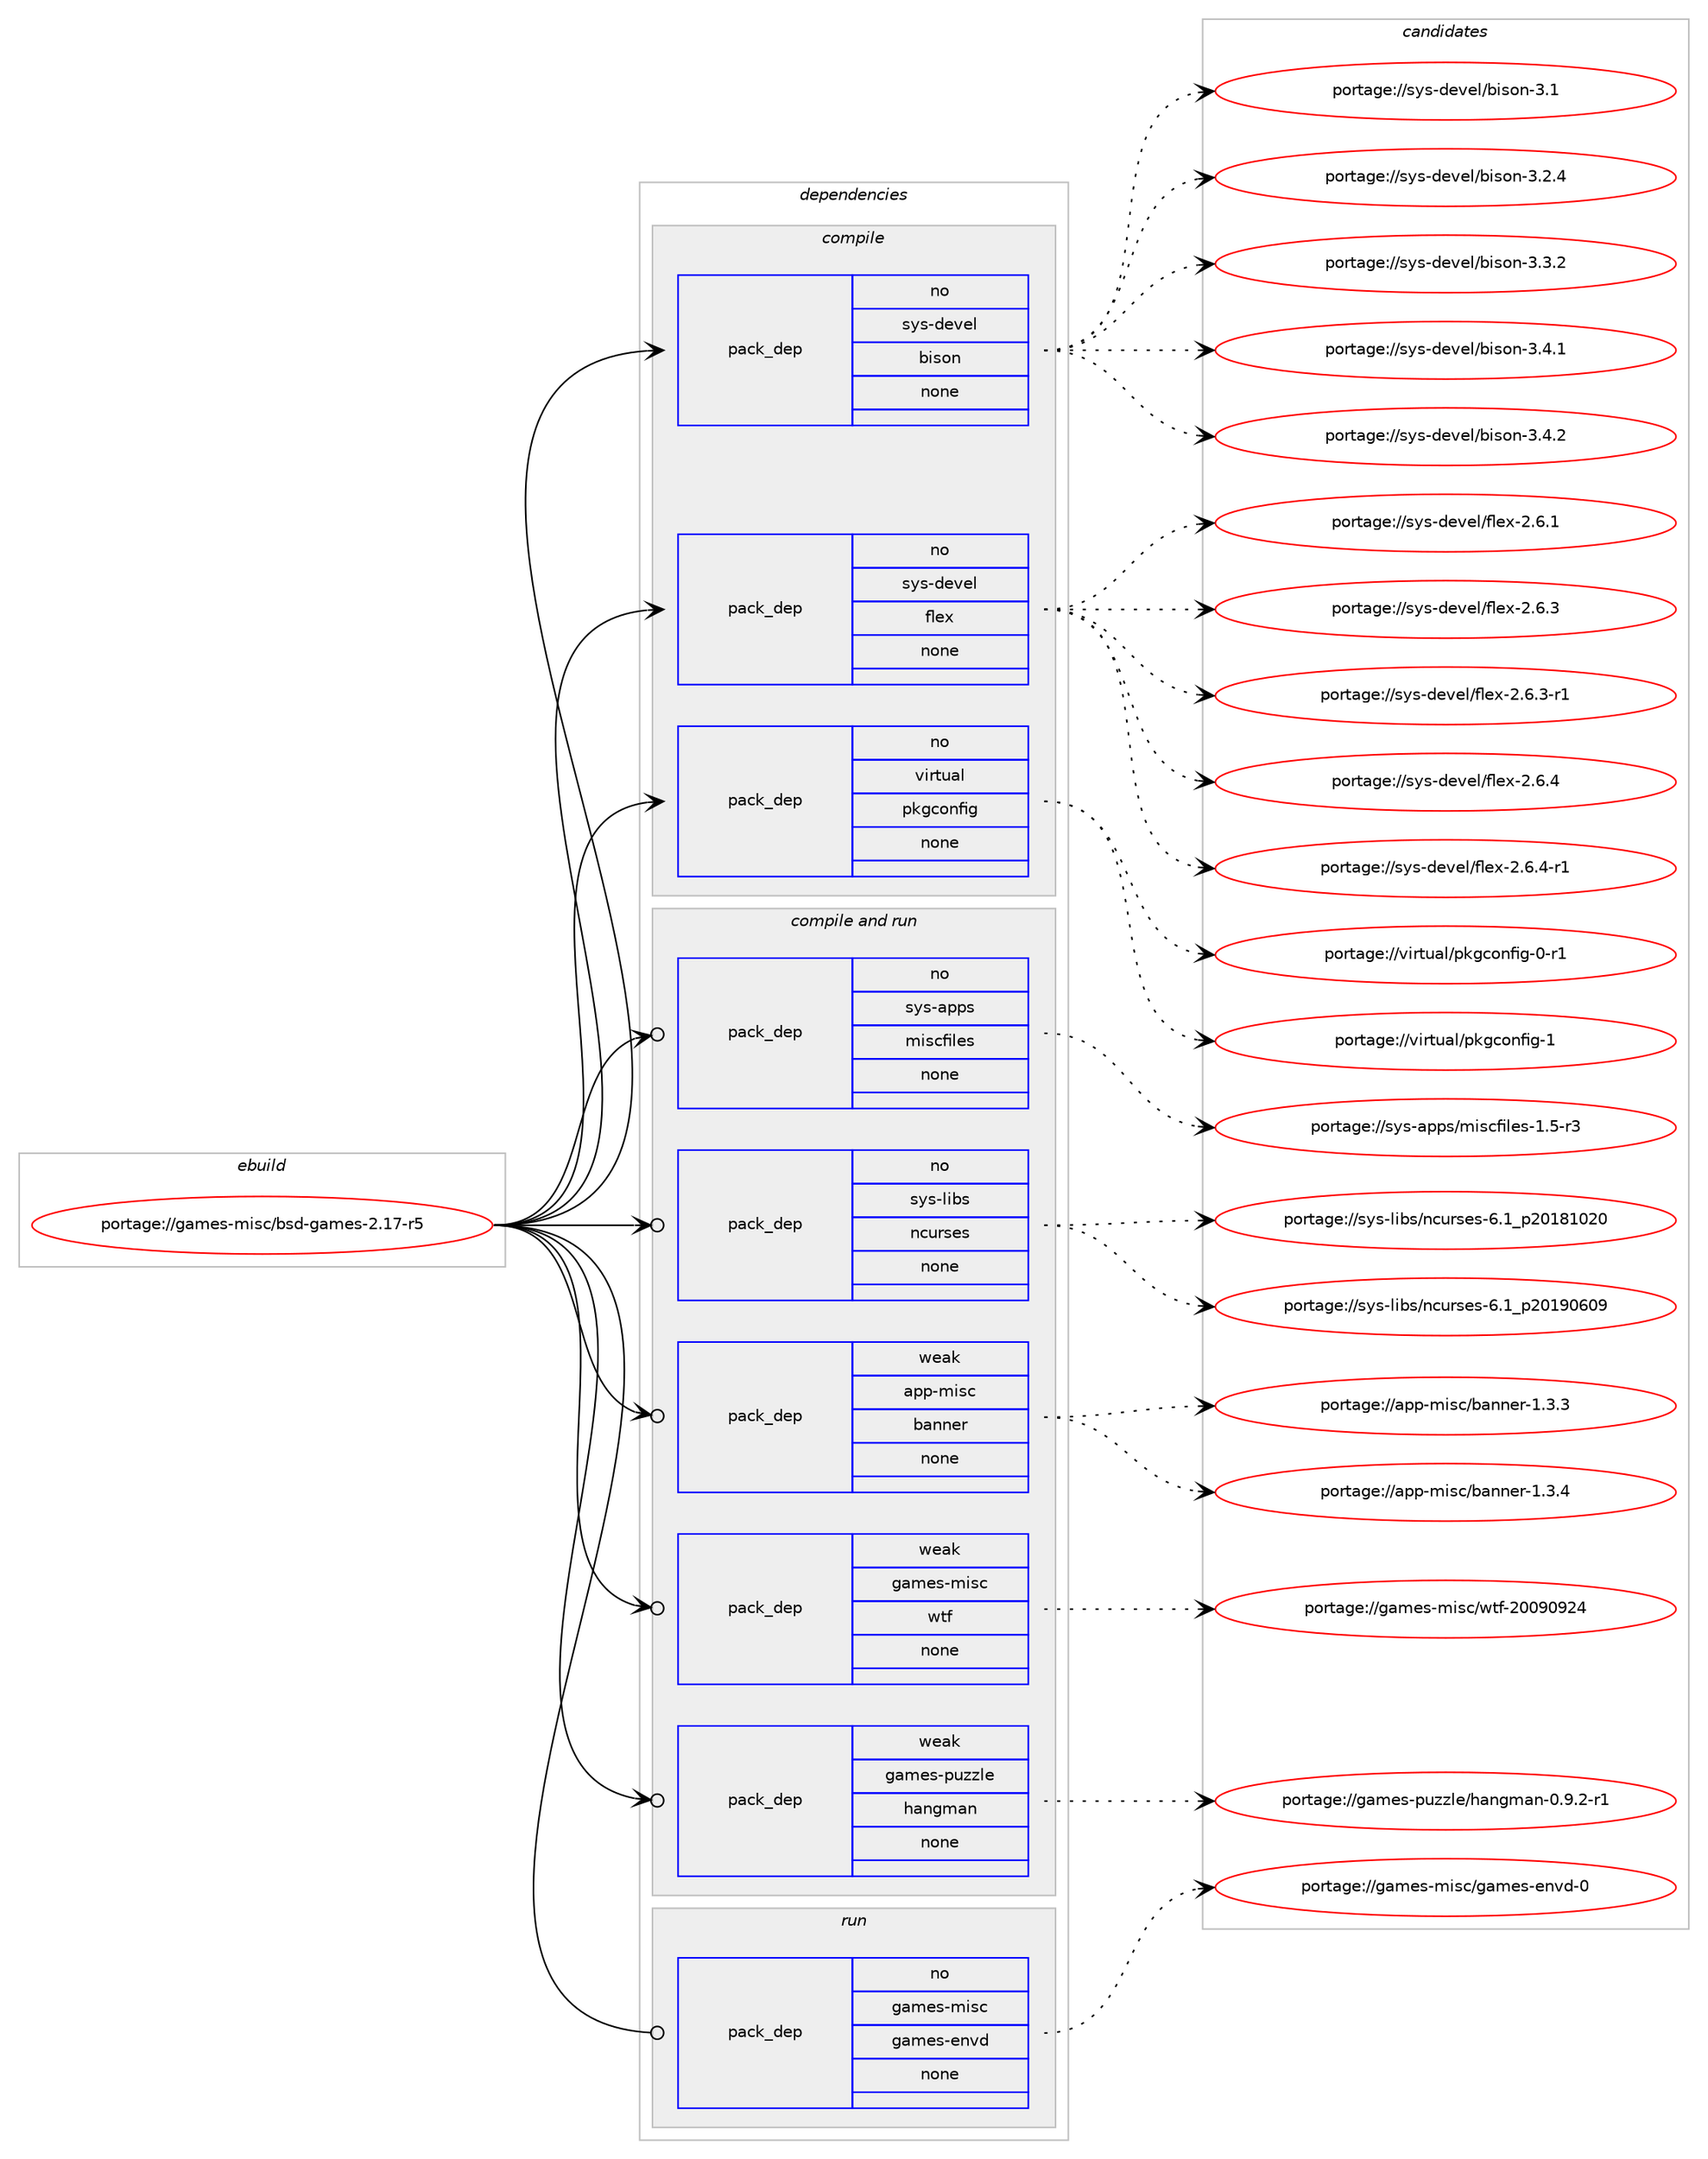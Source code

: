 digraph prolog {

# *************
# Graph options
# *************

newrank=true;
concentrate=true;
compound=true;
graph [rankdir=LR,fontname=Helvetica,fontsize=10,ranksep=1.5];#, ranksep=2.5, nodesep=0.2];
edge  [arrowhead=vee];
node  [fontname=Helvetica,fontsize=10];

# **********
# The ebuild
# **********

subgraph cluster_leftcol {
color=gray;
rank=same;
label=<<i>ebuild</i>>;
id [label="portage://games-misc/bsd-games-2.17-r5", color=red, width=4, href="../games-misc/bsd-games-2.17-r5.svg"];
}

# ****************
# The dependencies
# ****************

subgraph cluster_midcol {
color=gray;
label=<<i>dependencies</i>>;
subgraph cluster_compile {
fillcolor="#eeeeee";
style=filled;
label=<<i>compile</i>>;
subgraph pack196513 {
dependency273913 [label=<<TABLE BORDER="0" CELLBORDER="1" CELLSPACING="0" CELLPADDING="4" WIDTH="220"><TR><TD ROWSPAN="6" CELLPADDING="30">pack_dep</TD></TR><TR><TD WIDTH="110">no</TD></TR><TR><TD>sys-devel</TD></TR><TR><TD>bison</TD></TR><TR><TD>none</TD></TR><TR><TD></TD></TR></TABLE>>, shape=none, color=blue];
}
id:e -> dependency273913:w [weight=20,style="solid",arrowhead="vee"];
subgraph pack196514 {
dependency273914 [label=<<TABLE BORDER="0" CELLBORDER="1" CELLSPACING="0" CELLPADDING="4" WIDTH="220"><TR><TD ROWSPAN="6" CELLPADDING="30">pack_dep</TD></TR><TR><TD WIDTH="110">no</TD></TR><TR><TD>sys-devel</TD></TR><TR><TD>flex</TD></TR><TR><TD>none</TD></TR><TR><TD></TD></TR></TABLE>>, shape=none, color=blue];
}
id:e -> dependency273914:w [weight=20,style="solid",arrowhead="vee"];
subgraph pack196515 {
dependency273915 [label=<<TABLE BORDER="0" CELLBORDER="1" CELLSPACING="0" CELLPADDING="4" WIDTH="220"><TR><TD ROWSPAN="6" CELLPADDING="30">pack_dep</TD></TR><TR><TD WIDTH="110">no</TD></TR><TR><TD>virtual</TD></TR><TR><TD>pkgconfig</TD></TR><TR><TD>none</TD></TR><TR><TD></TD></TR></TABLE>>, shape=none, color=blue];
}
id:e -> dependency273915:w [weight=20,style="solid",arrowhead="vee"];
}
subgraph cluster_compileandrun {
fillcolor="#eeeeee";
style=filled;
label=<<i>compile and run</i>>;
subgraph pack196516 {
dependency273916 [label=<<TABLE BORDER="0" CELLBORDER="1" CELLSPACING="0" CELLPADDING="4" WIDTH="220"><TR><TD ROWSPAN="6" CELLPADDING="30">pack_dep</TD></TR><TR><TD WIDTH="110">no</TD></TR><TR><TD>sys-apps</TD></TR><TR><TD>miscfiles</TD></TR><TR><TD>none</TD></TR><TR><TD></TD></TR></TABLE>>, shape=none, color=blue];
}
id:e -> dependency273916:w [weight=20,style="solid",arrowhead="odotvee"];
subgraph pack196517 {
dependency273917 [label=<<TABLE BORDER="0" CELLBORDER="1" CELLSPACING="0" CELLPADDING="4" WIDTH="220"><TR><TD ROWSPAN="6" CELLPADDING="30">pack_dep</TD></TR><TR><TD WIDTH="110">no</TD></TR><TR><TD>sys-libs</TD></TR><TR><TD>ncurses</TD></TR><TR><TD>none</TD></TR><TR><TD></TD></TR></TABLE>>, shape=none, color=blue];
}
id:e -> dependency273917:w [weight=20,style="solid",arrowhead="odotvee"];
subgraph pack196518 {
dependency273918 [label=<<TABLE BORDER="0" CELLBORDER="1" CELLSPACING="0" CELLPADDING="4" WIDTH="220"><TR><TD ROWSPAN="6" CELLPADDING="30">pack_dep</TD></TR><TR><TD WIDTH="110">weak</TD></TR><TR><TD>app-misc</TD></TR><TR><TD>banner</TD></TR><TR><TD>none</TD></TR><TR><TD></TD></TR></TABLE>>, shape=none, color=blue];
}
id:e -> dependency273918:w [weight=20,style="solid",arrowhead="odotvee"];
subgraph pack196519 {
dependency273919 [label=<<TABLE BORDER="0" CELLBORDER="1" CELLSPACING="0" CELLPADDING="4" WIDTH="220"><TR><TD ROWSPAN="6" CELLPADDING="30">pack_dep</TD></TR><TR><TD WIDTH="110">weak</TD></TR><TR><TD>games-misc</TD></TR><TR><TD>wtf</TD></TR><TR><TD>none</TD></TR><TR><TD></TD></TR></TABLE>>, shape=none, color=blue];
}
id:e -> dependency273919:w [weight=20,style="solid",arrowhead="odotvee"];
subgraph pack196520 {
dependency273920 [label=<<TABLE BORDER="0" CELLBORDER="1" CELLSPACING="0" CELLPADDING="4" WIDTH="220"><TR><TD ROWSPAN="6" CELLPADDING="30">pack_dep</TD></TR><TR><TD WIDTH="110">weak</TD></TR><TR><TD>games-puzzle</TD></TR><TR><TD>hangman</TD></TR><TR><TD>none</TD></TR><TR><TD></TD></TR></TABLE>>, shape=none, color=blue];
}
id:e -> dependency273920:w [weight=20,style="solid",arrowhead="odotvee"];
}
subgraph cluster_run {
fillcolor="#eeeeee";
style=filled;
label=<<i>run</i>>;
subgraph pack196521 {
dependency273921 [label=<<TABLE BORDER="0" CELLBORDER="1" CELLSPACING="0" CELLPADDING="4" WIDTH="220"><TR><TD ROWSPAN="6" CELLPADDING="30">pack_dep</TD></TR><TR><TD WIDTH="110">no</TD></TR><TR><TD>games-misc</TD></TR><TR><TD>games-envd</TD></TR><TR><TD>none</TD></TR><TR><TD></TD></TR></TABLE>>, shape=none, color=blue];
}
id:e -> dependency273921:w [weight=20,style="solid",arrowhead="odot"];
}
}

# **************
# The candidates
# **************

subgraph cluster_choices {
rank=same;
color=gray;
label=<<i>candidates</i>>;

subgraph choice196513 {
color=black;
nodesep=1;
choiceportage11512111545100101118101108479810511511111045514649 [label="portage://sys-devel/bison-3.1", color=red, width=4,href="../sys-devel/bison-3.1.svg"];
choiceportage115121115451001011181011084798105115111110455146504652 [label="portage://sys-devel/bison-3.2.4", color=red, width=4,href="../sys-devel/bison-3.2.4.svg"];
choiceportage115121115451001011181011084798105115111110455146514650 [label="portage://sys-devel/bison-3.3.2", color=red, width=4,href="../sys-devel/bison-3.3.2.svg"];
choiceportage115121115451001011181011084798105115111110455146524649 [label="portage://sys-devel/bison-3.4.1", color=red, width=4,href="../sys-devel/bison-3.4.1.svg"];
choiceportage115121115451001011181011084798105115111110455146524650 [label="portage://sys-devel/bison-3.4.2", color=red, width=4,href="../sys-devel/bison-3.4.2.svg"];
dependency273913:e -> choiceportage11512111545100101118101108479810511511111045514649:w [style=dotted,weight="100"];
dependency273913:e -> choiceportage115121115451001011181011084798105115111110455146504652:w [style=dotted,weight="100"];
dependency273913:e -> choiceportage115121115451001011181011084798105115111110455146514650:w [style=dotted,weight="100"];
dependency273913:e -> choiceportage115121115451001011181011084798105115111110455146524649:w [style=dotted,weight="100"];
dependency273913:e -> choiceportage115121115451001011181011084798105115111110455146524650:w [style=dotted,weight="100"];
}
subgraph choice196514 {
color=black;
nodesep=1;
choiceportage1151211154510010111810110847102108101120455046544649 [label="portage://sys-devel/flex-2.6.1", color=red, width=4,href="../sys-devel/flex-2.6.1.svg"];
choiceportage1151211154510010111810110847102108101120455046544651 [label="portage://sys-devel/flex-2.6.3", color=red, width=4,href="../sys-devel/flex-2.6.3.svg"];
choiceportage11512111545100101118101108471021081011204550465446514511449 [label="portage://sys-devel/flex-2.6.3-r1", color=red, width=4,href="../sys-devel/flex-2.6.3-r1.svg"];
choiceportage1151211154510010111810110847102108101120455046544652 [label="portage://sys-devel/flex-2.6.4", color=red, width=4,href="../sys-devel/flex-2.6.4.svg"];
choiceportage11512111545100101118101108471021081011204550465446524511449 [label="portage://sys-devel/flex-2.6.4-r1", color=red, width=4,href="../sys-devel/flex-2.6.4-r1.svg"];
dependency273914:e -> choiceportage1151211154510010111810110847102108101120455046544649:w [style=dotted,weight="100"];
dependency273914:e -> choiceportage1151211154510010111810110847102108101120455046544651:w [style=dotted,weight="100"];
dependency273914:e -> choiceportage11512111545100101118101108471021081011204550465446514511449:w [style=dotted,weight="100"];
dependency273914:e -> choiceportage1151211154510010111810110847102108101120455046544652:w [style=dotted,weight="100"];
dependency273914:e -> choiceportage11512111545100101118101108471021081011204550465446524511449:w [style=dotted,weight="100"];
}
subgraph choice196515 {
color=black;
nodesep=1;
choiceportage11810511411611797108471121071039911111010210510345484511449 [label="portage://virtual/pkgconfig-0-r1", color=red, width=4,href="../virtual/pkgconfig-0-r1.svg"];
choiceportage1181051141161179710847112107103991111101021051034549 [label="portage://virtual/pkgconfig-1", color=red, width=4,href="../virtual/pkgconfig-1.svg"];
dependency273915:e -> choiceportage11810511411611797108471121071039911111010210510345484511449:w [style=dotted,weight="100"];
dependency273915:e -> choiceportage1181051141161179710847112107103991111101021051034549:w [style=dotted,weight="100"];
}
subgraph choice196516 {
color=black;
nodesep=1;
choiceportage11512111545971121121154710910511599102105108101115454946534511451 [label="portage://sys-apps/miscfiles-1.5-r3", color=red, width=4,href="../sys-apps/miscfiles-1.5-r3.svg"];
dependency273916:e -> choiceportage11512111545971121121154710910511599102105108101115454946534511451:w [style=dotted,weight="100"];
}
subgraph choice196517 {
color=black;
nodesep=1;
choiceportage1151211154510810598115471109911711411510111545544649951125048495649485048 [label="portage://sys-libs/ncurses-6.1_p20181020", color=red, width=4,href="../sys-libs/ncurses-6.1_p20181020.svg"];
choiceportage1151211154510810598115471109911711411510111545544649951125048495748544857 [label="portage://sys-libs/ncurses-6.1_p20190609", color=red, width=4,href="../sys-libs/ncurses-6.1_p20190609.svg"];
dependency273917:e -> choiceportage1151211154510810598115471109911711411510111545544649951125048495649485048:w [style=dotted,weight="100"];
dependency273917:e -> choiceportage1151211154510810598115471109911711411510111545544649951125048495748544857:w [style=dotted,weight="100"];
}
subgraph choice196518 {
color=black;
nodesep=1;
choiceportage971121124510910511599479897110110101114454946514651 [label="portage://app-misc/banner-1.3.3", color=red, width=4,href="../app-misc/banner-1.3.3.svg"];
choiceportage971121124510910511599479897110110101114454946514652 [label="portage://app-misc/banner-1.3.4", color=red, width=4,href="../app-misc/banner-1.3.4.svg"];
dependency273918:e -> choiceportage971121124510910511599479897110110101114454946514651:w [style=dotted,weight="100"];
dependency273918:e -> choiceportage971121124510910511599479897110110101114454946514652:w [style=dotted,weight="100"];
}
subgraph choice196519 {
color=black;
nodesep=1;
choiceportage10397109101115451091051159947119116102455048485748575052 [label="portage://games-misc/wtf-20090924", color=red, width=4,href="../games-misc/wtf-20090924.svg"];
dependency273919:e -> choiceportage10397109101115451091051159947119116102455048485748575052:w [style=dotted,weight="100"];
}
subgraph choice196520 {
color=black;
nodesep=1;
choiceportage10397109101115451121171221221081014710497110103109971104548465746504511449 [label="portage://games-puzzle/hangman-0.9.2-r1", color=red, width=4,href="../games-puzzle/hangman-0.9.2-r1.svg"];
dependency273920:e -> choiceportage10397109101115451121171221221081014710497110103109971104548465746504511449:w [style=dotted,weight="100"];
}
subgraph choice196521 {
color=black;
nodesep=1;
choiceportage1039710910111545109105115994710397109101115451011101181004548 [label="portage://games-misc/games-envd-0", color=red, width=4,href="../games-misc/games-envd-0.svg"];
dependency273921:e -> choiceportage1039710910111545109105115994710397109101115451011101181004548:w [style=dotted,weight="100"];
}
}

}
